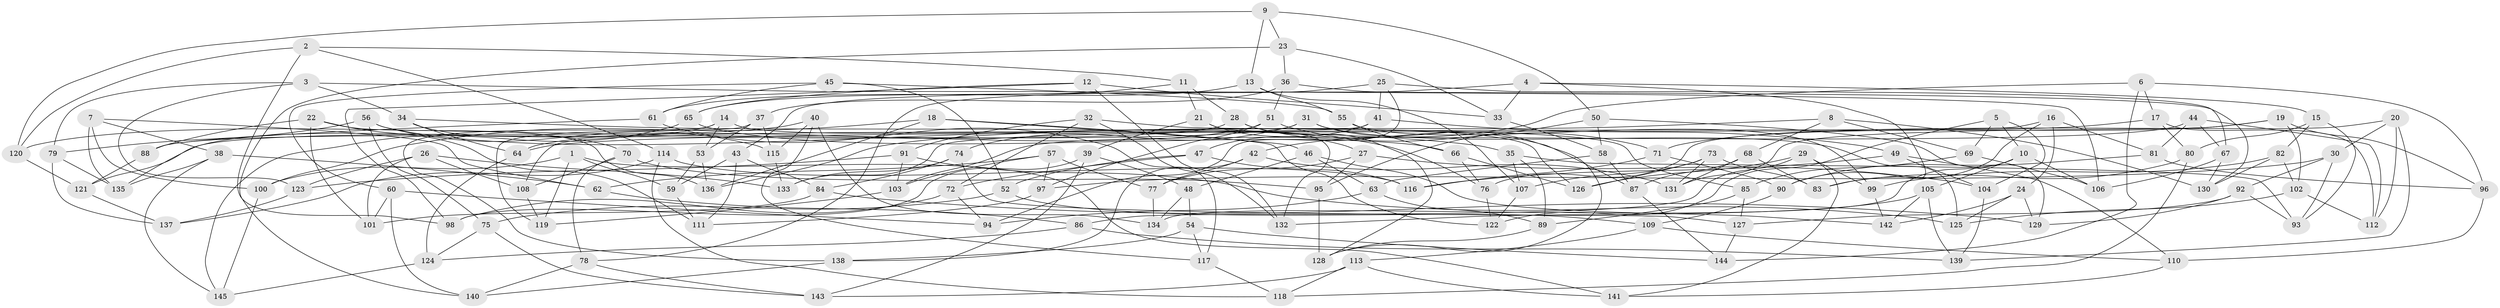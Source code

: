 // coarse degree distribution, {4: 0.5392156862745098, 5: 0.08823529411764706, 6: 0.3235294117647059, 3: 0.049019607843137254}
// Generated by graph-tools (version 1.1) at 2025/38/03/04/25 23:38:15]
// undirected, 145 vertices, 290 edges
graph export_dot {
  node [color=gray90,style=filled];
  1;
  2;
  3;
  4;
  5;
  6;
  7;
  8;
  9;
  10;
  11;
  12;
  13;
  14;
  15;
  16;
  17;
  18;
  19;
  20;
  21;
  22;
  23;
  24;
  25;
  26;
  27;
  28;
  29;
  30;
  31;
  32;
  33;
  34;
  35;
  36;
  37;
  38;
  39;
  40;
  41;
  42;
  43;
  44;
  45;
  46;
  47;
  48;
  49;
  50;
  51;
  52;
  53;
  54;
  55;
  56;
  57;
  58;
  59;
  60;
  61;
  62;
  63;
  64;
  65;
  66;
  67;
  68;
  69;
  70;
  71;
  72;
  73;
  74;
  75;
  76;
  77;
  78;
  79;
  80;
  81;
  82;
  83;
  84;
  85;
  86;
  87;
  88;
  89;
  90;
  91;
  92;
  93;
  94;
  95;
  96;
  97;
  98;
  99;
  100;
  101;
  102;
  103;
  104;
  105;
  106;
  107;
  108;
  109;
  110;
  111;
  112;
  113;
  114;
  115;
  116;
  117;
  118;
  119;
  120;
  121;
  122;
  123;
  124;
  125;
  126;
  127;
  128;
  129;
  130;
  131;
  132;
  133;
  134;
  135;
  136;
  137;
  138;
  139;
  140;
  141;
  142;
  143;
  144;
  145;
  1 -- 119;
  1 -- 100;
  1 -- 59;
  1 -- 141;
  2 -- 98;
  2 -- 120;
  2 -- 11;
  2 -- 114;
  3 -- 123;
  3 -- 79;
  3 -- 34;
  3 -- 106;
  4 -- 33;
  4 -- 78;
  4 -- 90;
  4 -- 15;
  5 -- 69;
  5 -- 122;
  5 -- 10;
  5 -- 104;
  6 -- 17;
  6 -- 42;
  6 -- 96;
  6 -- 144;
  7 -- 62;
  7 -- 38;
  7 -- 135;
  7 -- 100;
  8 -- 69;
  8 -- 136;
  8 -- 68;
  8 -- 130;
  9 -- 23;
  9 -- 50;
  9 -- 13;
  9 -- 120;
  10 -- 134;
  10 -- 106;
  10 -- 105;
  11 -- 21;
  11 -- 28;
  11 -- 65;
  12 -- 33;
  12 -- 98;
  12 -- 132;
  12 -- 65;
  13 -- 61;
  13 -- 107;
  13 -- 55;
  14 -- 126;
  14 -- 135;
  14 -- 53;
  14 -- 138;
  15 -- 80;
  15 -- 93;
  15 -- 82;
  16 -- 81;
  16 -- 133;
  16 -- 24;
  16 -- 83;
  17 -- 112;
  17 -- 80;
  17 -- 64;
  18 -- 100;
  18 -- 136;
  18 -- 46;
  18 -- 122;
  19 -- 131;
  19 -- 71;
  19 -- 102;
  19 -- 96;
  20 -- 30;
  20 -- 112;
  20 -- 139;
  20 -- 76;
  21 -- 132;
  21 -- 27;
  21 -- 39;
  22 -- 88;
  22 -- 111;
  22 -- 136;
  22 -- 101;
  23 -- 33;
  23 -- 36;
  23 -- 140;
  24 -- 142;
  24 -- 125;
  24 -- 129;
  25 -- 67;
  25 -- 41;
  25 -- 94;
  25 -- 43;
  26 -- 108;
  26 -- 101;
  26 -- 123;
  26 -- 133;
  27 -- 95;
  27 -- 104;
  27 -- 77;
  28 -- 87;
  28 -- 128;
  28 -- 88;
  29 -- 86;
  29 -- 126;
  29 -- 99;
  29 -- 141;
  30 -- 92;
  30 -- 93;
  30 -- 97;
  31 -- 74;
  31 -- 125;
  31 -- 128;
  31 -- 121;
  32 -- 85;
  32 -- 132;
  32 -- 72;
  32 -- 91;
  33 -- 58;
  34 -- 70;
  34 -- 64;
  34 -- 35;
  35 -- 93;
  35 -- 89;
  35 -- 107;
  36 -- 51;
  36 -- 130;
  36 -- 37;
  37 -- 53;
  37 -- 119;
  37 -- 115;
  38 -- 62;
  38 -- 135;
  38 -- 145;
  39 -- 48;
  39 -- 143;
  39 -- 98;
  40 -- 120;
  40 -- 134;
  40 -- 117;
  40 -- 115;
  41 -- 108;
  41 -- 49;
  41 -- 47;
  42 -- 138;
  42 -- 77;
  42 -- 131;
  43 -- 84;
  43 -- 59;
  43 -- 111;
  44 -- 112;
  44 -- 103;
  44 -- 67;
  44 -- 81;
  45 -- 60;
  45 -- 61;
  45 -- 55;
  45 -- 52;
  46 -- 142;
  46 -- 48;
  46 -- 63;
  47 -- 116;
  47 -- 52;
  47 -- 72;
  48 -- 134;
  48 -- 54;
  49 -- 104;
  49 -- 110;
  49 -- 116;
  50 -- 129;
  50 -- 95;
  50 -- 58;
  51 -- 64;
  51 -- 97;
  51 -- 71;
  52 -- 75;
  52 -- 109;
  53 -- 59;
  53 -- 136;
  54 -- 117;
  54 -- 144;
  54 -- 138;
  55 -- 99;
  55 -- 66;
  56 -- 115;
  56 -- 79;
  56 -- 76;
  56 -- 75;
  57 -- 103;
  57 -- 77;
  57 -- 62;
  57 -- 97;
  58 -- 87;
  58 -- 63;
  59 -- 111;
  60 -- 101;
  60 -- 140;
  60 -- 94;
  61 -- 88;
  61 -- 117;
  62 -- 86;
  63 -- 89;
  63 -- 94;
  64 -- 124;
  65 -- 66;
  65 -- 145;
  66 -- 126;
  66 -- 76;
  67 -- 106;
  67 -- 130;
  68 -- 87;
  68 -- 131;
  68 -- 83;
  69 -- 106;
  69 -- 85;
  70 -- 108;
  70 -- 95;
  70 -- 78;
  71 -- 90;
  71 -- 116;
  72 -- 94;
  72 -- 98;
  73 -- 83;
  73 -- 107;
  73 -- 126;
  73 -- 131;
  74 -- 133;
  74 -- 127;
  74 -- 84;
  75 -- 143;
  75 -- 124;
  76 -- 122;
  77 -- 134;
  78 -- 143;
  78 -- 140;
  79 -- 137;
  79 -- 135;
  80 -- 118;
  80 -- 83;
  81 -- 90;
  81 -- 96;
  82 -- 102;
  82 -- 130;
  82 -- 99;
  84 -- 129;
  84 -- 101;
  85 -- 89;
  85 -- 127;
  86 -- 139;
  86 -- 124;
  87 -- 144;
  88 -- 121;
  89 -- 128;
  90 -- 109;
  91 -- 125;
  91 -- 123;
  91 -- 103;
  92 -- 93;
  92 -- 129;
  92 -- 127;
  95 -- 128;
  96 -- 110;
  97 -- 111;
  99 -- 142;
  100 -- 145;
  102 -- 125;
  102 -- 112;
  103 -- 119;
  104 -- 139;
  105 -- 139;
  105 -- 132;
  105 -- 142;
  107 -- 122;
  108 -- 119;
  109 -- 113;
  109 -- 110;
  110 -- 141;
  113 -- 118;
  113 -- 141;
  113 -- 143;
  114 -- 116;
  114 -- 137;
  114 -- 118;
  115 -- 133;
  117 -- 118;
  120 -- 121;
  121 -- 137;
  123 -- 137;
  124 -- 145;
  127 -- 144;
  138 -- 140;
}
